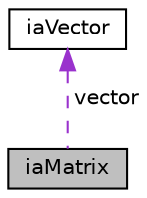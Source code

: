digraph "iaMatrix"
{
 // LATEX_PDF_SIZE
  edge [fontname="Helvetica",fontsize="10",labelfontname="Helvetica",labelfontsize="10"];
  node [fontname="Helvetica",fontsize="10",shape=record];
  Node1 [label="iaMatrix",height=0.2,width=0.4,color="black", fillcolor="grey75", style="filled", fontcolor="black",tooltip=" "];
  Node2 -> Node1 [dir="back",color="darkorchid3",fontsize="10",style="dashed",label=" vector" ,fontname="Helvetica"];
  Node2 [label="iaVector",height=0.2,width=0.4,color="black", fillcolor="white", style="filled",URL="$classia_vector.html",tooltip=" "];
}
